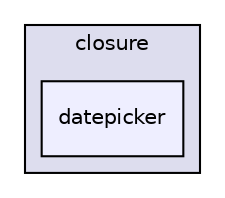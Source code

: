digraph "libs/angular/angular-material-fileinput-master/bower_components/angular-material/modules/closure/datepicker" {
  compound=true
  node [ fontsize="10", fontname="Helvetica"];
  edge [ labelfontsize="10", labelfontname="Helvetica"];
  subgraph clusterdir_9508a65cdb91278c0406c0d6c7b30c42 {
    graph [ bgcolor="#ddddee", pencolor="black", label="closure" fontname="Helvetica", fontsize="10", URL="dir_9508a65cdb91278c0406c0d6c7b30c42.html"]
  dir_42d2fb6b5603ec5d7e8c802885a39ae0 [shape=box, label="datepicker", style="filled", fillcolor="#eeeeff", pencolor="black", URL="dir_42d2fb6b5603ec5d7e8c802885a39ae0.html"];
  }
}
